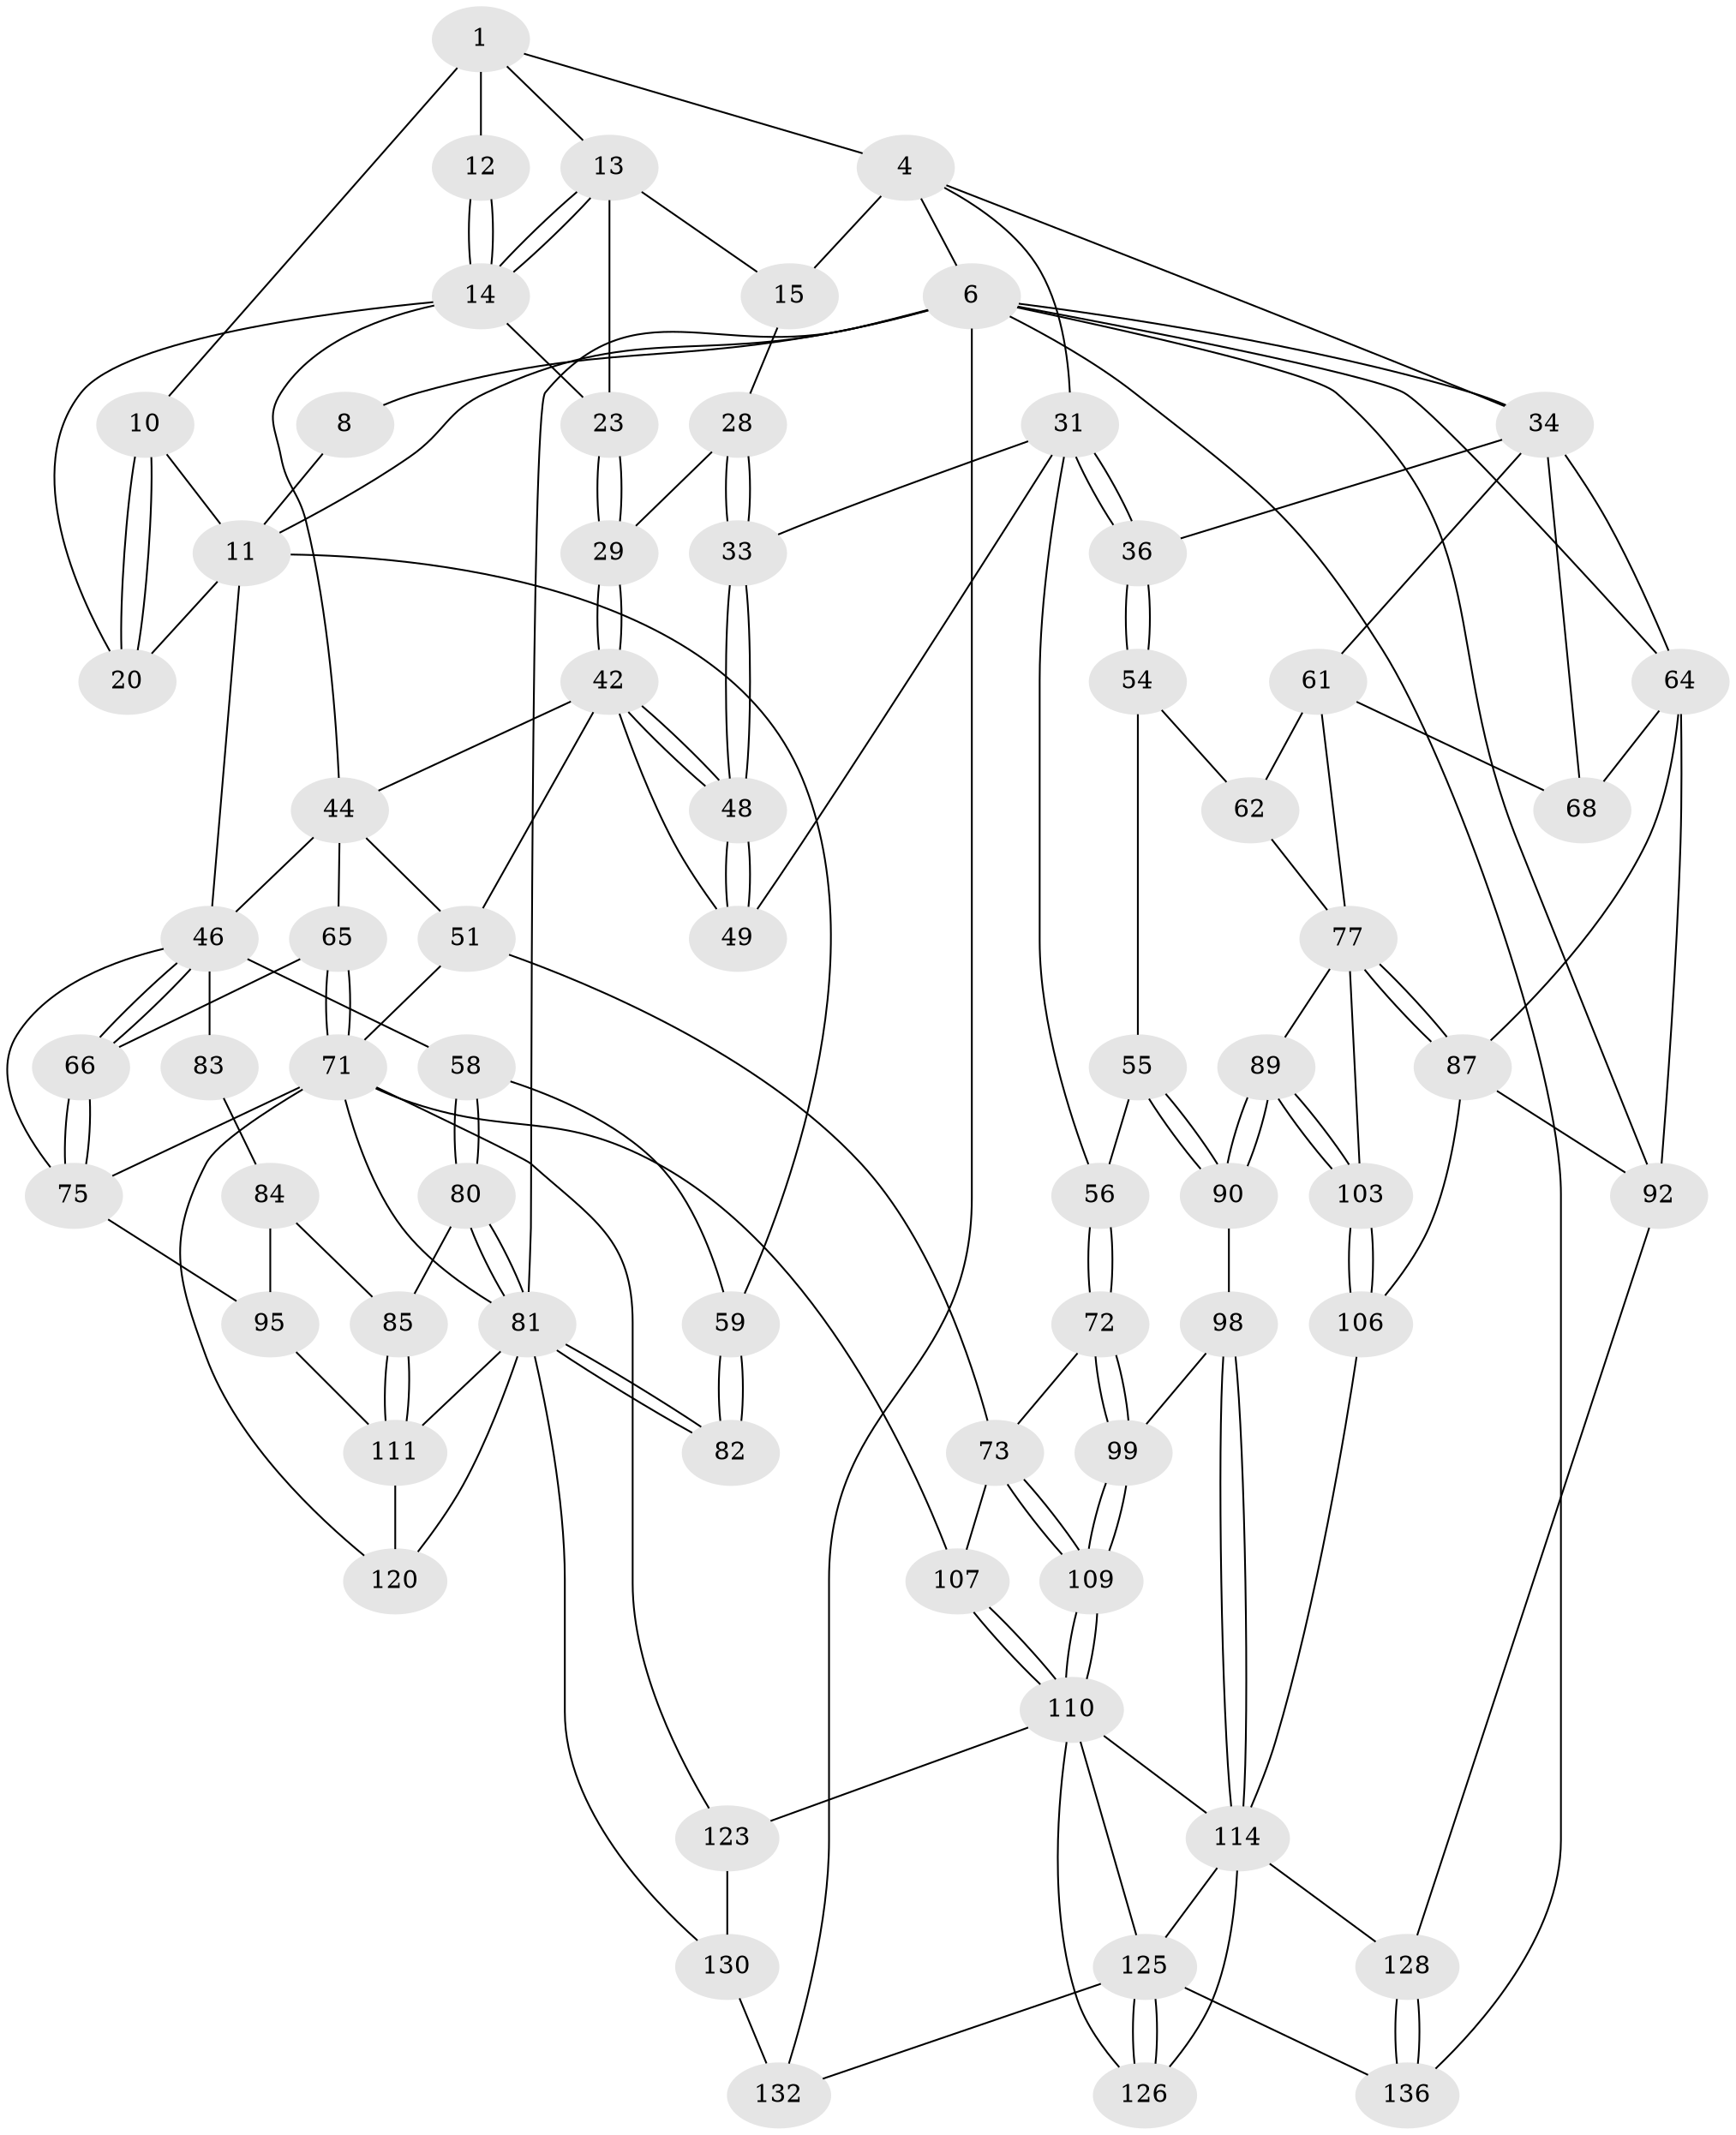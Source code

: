 // original degree distribution, {3: 0.014705882352941176, 5: 0.5147058823529411, 4: 0.2426470588235294, 6: 0.22794117647058823}
// Generated by graph-tools (version 1.1) at 2025/17/03/09/25 04:17:06]
// undirected, 68 vertices, 160 edges
graph export_dot {
graph [start="1"]
  node [color=gray90,style=filled];
  1 [pos="+0.29334201827798206+0",super="+9+2"];
  4 [pos="+0.7278716887089008+0",super="+5"];
  6 [pos="+1+0",super="+7+38+91"];
  8 [pos="+0.1291126366472787+0"];
  10 [pos="+0.22915045772114548+0.08551119052194527"];
  11 [pos="+0.13883597169659026+0",super="+21"];
  12 [pos="+0.3546540645736509+0.050050139441120696"];
  13 [pos="+0.49516409289597896+0",super="+17"];
  14 [pos="+0.3720002570154839+0.15000906202170425",super="+18"];
  15 [pos="+0.6581989706491564+0.03828030158887518",super="+16+26"];
  20 [pos="+0.26922671974954254+0.19262660061930773"];
  23 [pos="+0.41776561861118444+0.1905851493290161"];
  28 [pos="+0.5450782165550251+0.22454376120984848"];
  29 [pos="+0.47824863321988825+0.22712724506614848"];
  31 [pos="+0.6486804498177575+0.2946378261094244",super="+32"];
  33 [pos="+0.6178703206486211+0.28352068436631184"];
  34 [pos="+0.8232354649099336+0.18926879055219836",super="+35+37"];
  36 [pos="+0.6774717837721288+0.3347098126507923"];
  42 [pos="+0.47414586798582176+0.24894707603864705",super="+43"];
  44 [pos="+0.36712142312881446+0.35134439719526583",super="+45"];
  46 [pos="+0.24134540131914914+0.4089528275078336",super="+47"];
  48 [pos="+0.5284907051548287+0.3703966285520722"];
  49 [pos="+0.49492827875958423+0.42890673716155886"];
  51 [pos="+0.4600656848565539+0.422385507080791",super="+70"];
  54 [pos="+0.6952435230825672+0.43416259672599544"];
  55 [pos="+0.6661106611694126+0.45686072418692464"];
  56 [pos="+0.5503758616395261+0.4825213822024472"];
  58 [pos="+0.15096071930068033+0.4019267680129626"];
  59 [pos="+0.08330084789188813+0.389236652619466",super="+60"];
  61 [pos="+0.8607811521108053+0.39880573070433434",super="+69"];
  62 [pos="+0.8010603582307548+0.44403553591331085",super="+63"];
  64 [pos="+1+0.3009042430871578",super="+67"];
  65 [pos="+0.30504855256857755+0.4839037170746604"];
  66 [pos="+0.29185319688505623+0.4747040472245921"];
  68 [pos="+0.9697373454728042+0.43727042723102016"];
  71 [pos="+0.35845032626944023+0.5548131390190245",super="+97"];
  72 [pos="+0.5356134161504433+0.5649560365685119"];
  73 [pos="+0.40578386134396927+0.570179122283424",super="+74"];
  75 [pos="+0.21783516007155118+0.5593919668475564",super="+94"];
  77 [pos="+0.9357109000914229+0.5348707463516486",super="+78"];
  80 [pos="+0.002708888713814353+0.542088074584738"];
  81 [pos="+0+0.5262262993414722",super="+100"];
  82 [pos="+0+0.44536134272289385"];
  83 [pos="+0.17015666464974707+0.532239462123093"];
  84 [pos="+0.07432131010374184+0.6009947890403692",super="+96"];
  85 [pos="+0.0643884434645369+0.5978705591918365"];
  87 [pos="+1+0.6121711228274072",super="+104"];
  89 [pos="+0.7574784046818667+0.6453778779863305"];
  90 [pos="+0.6728325118088471+0.6174787754298132"];
  92 [pos="+1+1",super="+127"];
  95 [pos="+0.19521647945912898+0.6724981575415543"];
  98 [pos="+0.6188100570879511+0.6234624622815844"];
  99 [pos="+0.5516928122880888+0.5945164073364255"];
  103 [pos="+0.7776044612614802+0.6663987924688236"];
  106 [pos="+0.8115259655798367+0.7498535571338861"];
  107 [pos="+0.42024981659581107+0.7584337360776896"];
  109 [pos="+0.48916273093749507+0.7014189770348671"];
  110 [pos="+0.4633111973879738+0.7710131053454015",super="+116"];
  111 [pos="+0.03688400929565064+0.7261038083864422",super="+113"];
  114 [pos="+0.5960485646596171+0.7789071727851304",super="+117+115"];
  120 [pos="+0.1858082605498506+0.7955378029562535"];
  123 [pos="+0.37610612630659274+0.9601047572471382"];
  125 [pos="+0.6049295589416389+0.9568372226210534",super="+134"];
  126 [pos="+0.5902315245060334+0.9323594236420855"];
  128 [pos="+0.8273220767981728+1"];
  130 [pos="+0.27295201103570865+0.9487173768805243",super="+131"];
  132 [pos="+0.22056860045898058+1",super="+133"];
  136 [pos="+0.8580463397470276+1"];
  1 -- 10;
  1 -- 12 [weight=2];
  1 -- 4;
  1 -- 13;
  4 -- 15 [weight=2];
  4 -- 34;
  4 -- 6;
  4 -- 31;
  6 -- 8;
  6 -- 64;
  6 -- 132;
  6 -- 136;
  6 -- 92;
  6 -- 11;
  6 -- 81;
  6 -- 34;
  8 -- 11;
  10 -- 11;
  10 -- 20;
  10 -- 20;
  11 -- 20;
  11 -- 59;
  11 -- 46;
  12 -- 14;
  12 -- 14;
  13 -- 14;
  13 -- 14;
  13 -- 23;
  13 -- 15;
  14 -- 20;
  14 -- 23;
  14 -- 44;
  15 -- 28;
  23 -- 29;
  23 -- 29;
  28 -- 29;
  28 -- 33;
  28 -- 33;
  29 -- 42;
  29 -- 42;
  31 -- 36;
  31 -- 36;
  31 -- 56;
  31 -- 33;
  31 -- 49;
  33 -- 48;
  33 -- 48;
  34 -- 61;
  34 -- 36;
  34 -- 64;
  34 -- 68;
  36 -- 54;
  36 -- 54;
  42 -- 48;
  42 -- 48;
  42 -- 49;
  42 -- 51;
  42 -- 44;
  44 -- 65;
  44 -- 51;
  44 -- 46;
  46 -- 66;
  46 -- 66;
  46 -- 83;
  46 -- 58;
  46 -- 75;
  48 -- 49;
  48 -- 49;
  51 -- 73;
  51 -- 71;
  54 -- 55;
  54 -- 62;
  55 -- 56;
  55 -- 90;
  55 -- 90;
  56 -- 72;
  56 -- 72;
  58 -- 59;
  58 -- 80;
  58 -- 80;
  59 -- 82 [weight=2];
  59 -- 82;
  61 -- 62;
  61 -- 77;
  61 -- 68;
  62 -- 77 [weight=2];
  64 -- 68;
  64 -- 87 [weight=2];
  64 -- 92;
  65 -- 66;
  65 -- 71;
  65 -- 71;
  66 -- 75;
  66 -- 75;
  71 -- 120;
  71 -- 123;
  71 -- 107;
  71 -- 81;
  71 -- 75;
  72 -- 73;
  72 -- 99;
  72 -- 99;
  73 -- 109;
  73 -- 109;
  73 -- 107;
  75 -- 95;
  77 -- 87;
  77 -- 87;
  77 -- 103;
  77 -- 89;
  80 -- 81;
  80 -- 81;
  80 -- 85;
  81 -- 82;
  81 -- 82;
  81 -- 130;
  81 -- 120;
  81 -- 111;
  83 -- 84 [weight=2];
  84 -- 85;
  84 -- 95;
  85 -- 111;
  85 -- 111;
  87 -- 106;
  87 -- 92;
  89 -- 90;
  89 -- 90;
  89 -- 103;
  89 -- 103;
  90 -- 98;
  92 -- 128;
  95 -- 111;
  98 -- 99;
  98 -- 114;
  98 -- 114;
  99 -- 109;
  99 -- 109;
  103 -- 106;
  103 -- 106;
  106 -- 114;
  107 -- 110;
  107 -- 110;
  109 -- 110;
  109 -- 110;
  110 -- 114;
  110 -- 126;
  110 -- 123;
  110 -- 125;
  111 -- 120;
  114 -- 128;
  114 -- 125;
  114 -- 126;
  123 -- 130;
  125 -- 126;
  125 -- 126;
  125 -- 136;
  125 -- 132;
  128 -- 136;
  128 -- 136;
  130 -- 132 [weight=2];
}
